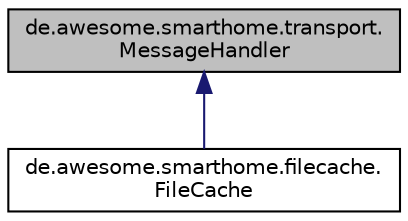 digraph "de.awesome.smarthome.transport.MessageHandler"
{
  edge [fontname="Helvetica",fontsize="10",labelfontname="Helvetica",labelfontsize="10"];
  node [fontname="Helvetica",fontsize="10",shape=record];
  Node0 [label="de.awesome.smarthome.transport.\lMessageHandler",height=0.2,width=0.4,color="black", fillcolor="grey75", style="filled", fontcolor="black"];
  Node0 -> Node1 [dir="back",color="midnightblue",fontsize="10",style="solid",fontname="Helvetica"];
  Node1 [label="de.awesome.smarthome.filecache.\lFileCache",height=0.2,width=0.4,color="black", fillcolor="white", style="filled",URL="$classde_1_1awesome_1_1smarthome_1_1filecache_1_1_file_cache.html"];
}
